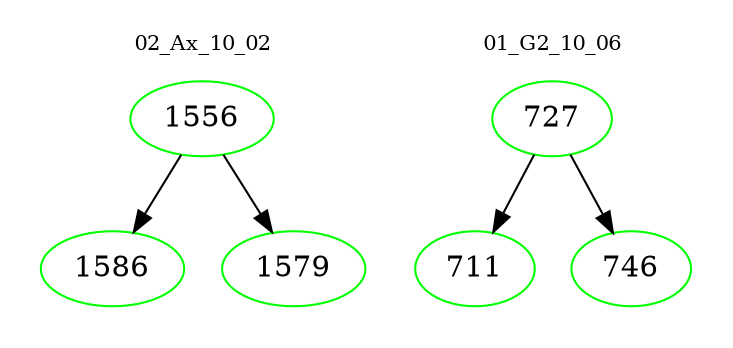 digraph{
subgraph cluster_0 {
color = white
label = "02_Ax_10_02";
fontsize=10;
T0_1556 [label="1556", color="green"]
T0_1556 -> T0_1586 [color="black"]
T0_1586 [label="1586", color="green"]
T0_1556 -> T0_1579 [color="black"]
T0_1579 [label="1579", color="green"]
}
subgraph cluster_1 {
color = white
label = "01_G2_10_06";
fontsize=10;
T1_727 [label="727", color="green"]
T1_727 -> T1_711 [color="black"]
T1_711 [label="711", color="green"]
T1_727 -> T1_746 [color="black"]
T1_746 [label="746", color="green"]
}
}
